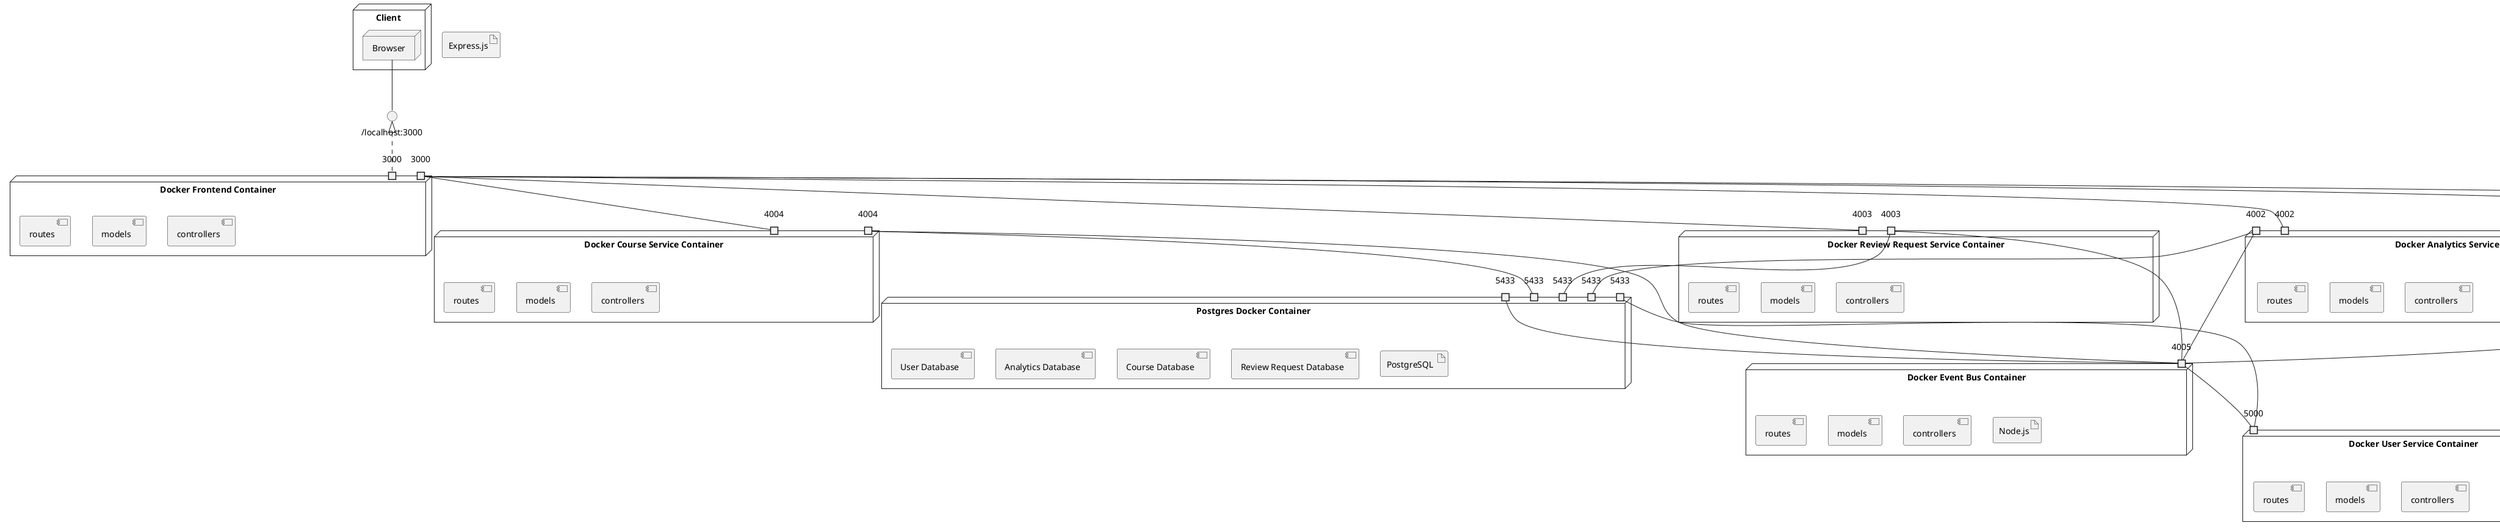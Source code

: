 @startuml
allowmixing
node "Client " as Client_ {
	node Browser {
	}
}
node "Postgres Docker Container" as Postgres_Docker_Container {
	component "Review Request Database" as Review_Request_Database {
	}
	artifact "PostgreSQL " as PostgreSQL_
	port "5433" as port_zn4r2umD_AACARgk
}
node "Postgres Docker Container" as Postgres_Docker_Container {
	component "Course Database" as Course_Database {
	}
	artifact "PostgreSQL " as PostgreSQL_
	port "5433" as port_hTjr2umD_AACARjw
}
node "Postgres Docker Container" as Postgres_Docker_Container {
	component "Review Request Database" as Review_Request_Database {
	}
	artifact "PostgreSQL " as PostgreSQL_
	port "5433" as port_Z_Gr2umD_AACARhz
}
node "Postgres Docker Container" as Postgres_Docker_Container {
	component "Analytics Database" as Analytics_Database {
	}
	artifact "PostgreSQL " as PostgreSQL_
	port "5433" as port_0CLz2umD_AACARcA
}
node "Postgres Docker Container" as Postgres_Docker_Container {
	component "User Database" as User_Database {
	}
	artifact "PostgreSQL " as PostgreSQL_
	port "5433" as port_JxJz2umD_AACARas
}
node "Docker Event Bus Container" as Docker_Event_Bus_Container {
	component controllers {
	}
	component models {
	}
	component routes {
	}
	artifact "Node.js" as Node_js
	port "4005" as port_o_ML2umD_AACARde
}
node "Docker Frontend Container" as Docker_Frontend_Container {
	component controllers {
	}
	component models {
	}
	component routes {
	}
	artifact "Node.js" as Node_js
	port "3000" as port_5dDTcmmD_AACAXzY
	port "3000" as port_7y8_2umD_AACARmk
}
node "Docker Course Service Container" as Docker_Course_Service_Container {
	component controllers {
	}
	component models {
	}
	component routes {
	}
	artifact "Node.js" as Node_js
	port "4004" as port_s1Dr2umD_AACARjj
	port "4004" as port_Q0M_2umD_AACARmZ
}
node "Docker Review Request Service Container" as Docker_Review_Request_Service_Container {
	component controllers {
	}
	component models {
	}
	component routes {
	}
	artifact "Node.js" as Node_js
	port "4003" as port_p46r2umD_AACARho
	port "4003" as port_1Q0_2umD_AACARmO
}
node "Docker Post Grades Service Container" as Docker_Post_Grades_Service_Container {
	component controllers {
	}
	component models {
	}
	component routes {
	}
	artifact "Node.js" as Node_js
	port "4001" as port_xnTL2umD_AACARfz
	port "4001" as port_2JE_2umD_AACARmD
}
node "Docker Analytics Service Container" as Docker_Analytics_Service_Container {
	component controllers {
	}
	component models {
	}
	component routes {
	}
	artifact "Node.js" as Node_js
	port "4002" as port_YBTz2umD_AACARb1
	port "4002" as port_Jw4_2umD_AACARl4
}
node "Docker User Service Container" as Docker_User_Service_Container {
	component controllers {
	}
	component models {
	}
	component routes {
	}
	artifact "Node.js" as Node_js
	port "5000" as port_Q8qj2umD_AACARaL
	port "5000" as port_nEY_2umD_AACARlt
}
() "/localhost:3000" as _localhost_3000
artifact "Express.js" as Express_js
artifact "Express.js" as Express_js
artifact "Express.js" as Express_js
artifact "Express.js" as Express_js
artifact "Express.js" as Express_js
artifact "Express.js" as Express_js
artifact "Express.js" as Express_js
_localhost_3000 <|.. port_5dDTcmmD_AACAXzY
Browser -- _localhost_3000
port_JxJz2umD_AACARas -- port_Q8qj2umD_AACARaL
port_YBTz2umD_AACARb1 -- port_0CLz2umD_AACARcA
port_o_ML2umD_AACARde -- port_Q8qj2umD_AACARaL
port_YBTz2umD_AACARb1 -- port_o_ML2umD_AACARde
port_xnTL2umD_AACARfz -- port_o_ML2umD_AACARde
port_zn4r2umD_AACARgk -- port_o_ML2umD_AACARde
port_p46r2umD_AACARho -- port_Z_Gr2umD_AACARhz
port_p46r2umD_AACARho -- port_o_ML2umD_AACARde
port_s1Dr2umD_AACARjj -- port_hTjr2umD_AACARjw
port_s1Dr2umD_AACARjj -- port_o_ML2umD_AACARde
port_7y8_2umD_AACARmk -- port_2JE_2umD_AACARmD
port_7y8_2umD_AACARmk -- port_Jw4_2umD_AACARl4
port_7y8_2umD_AACARmk -- port_1Q0_2umD_AACARmO
port_7y8_2umD_AACARmk -- port_Q0M_2umD_AACARmZ
port_7y8_2umD_AACARmk -- port_nEY_2umD_AACARlt
@enduml